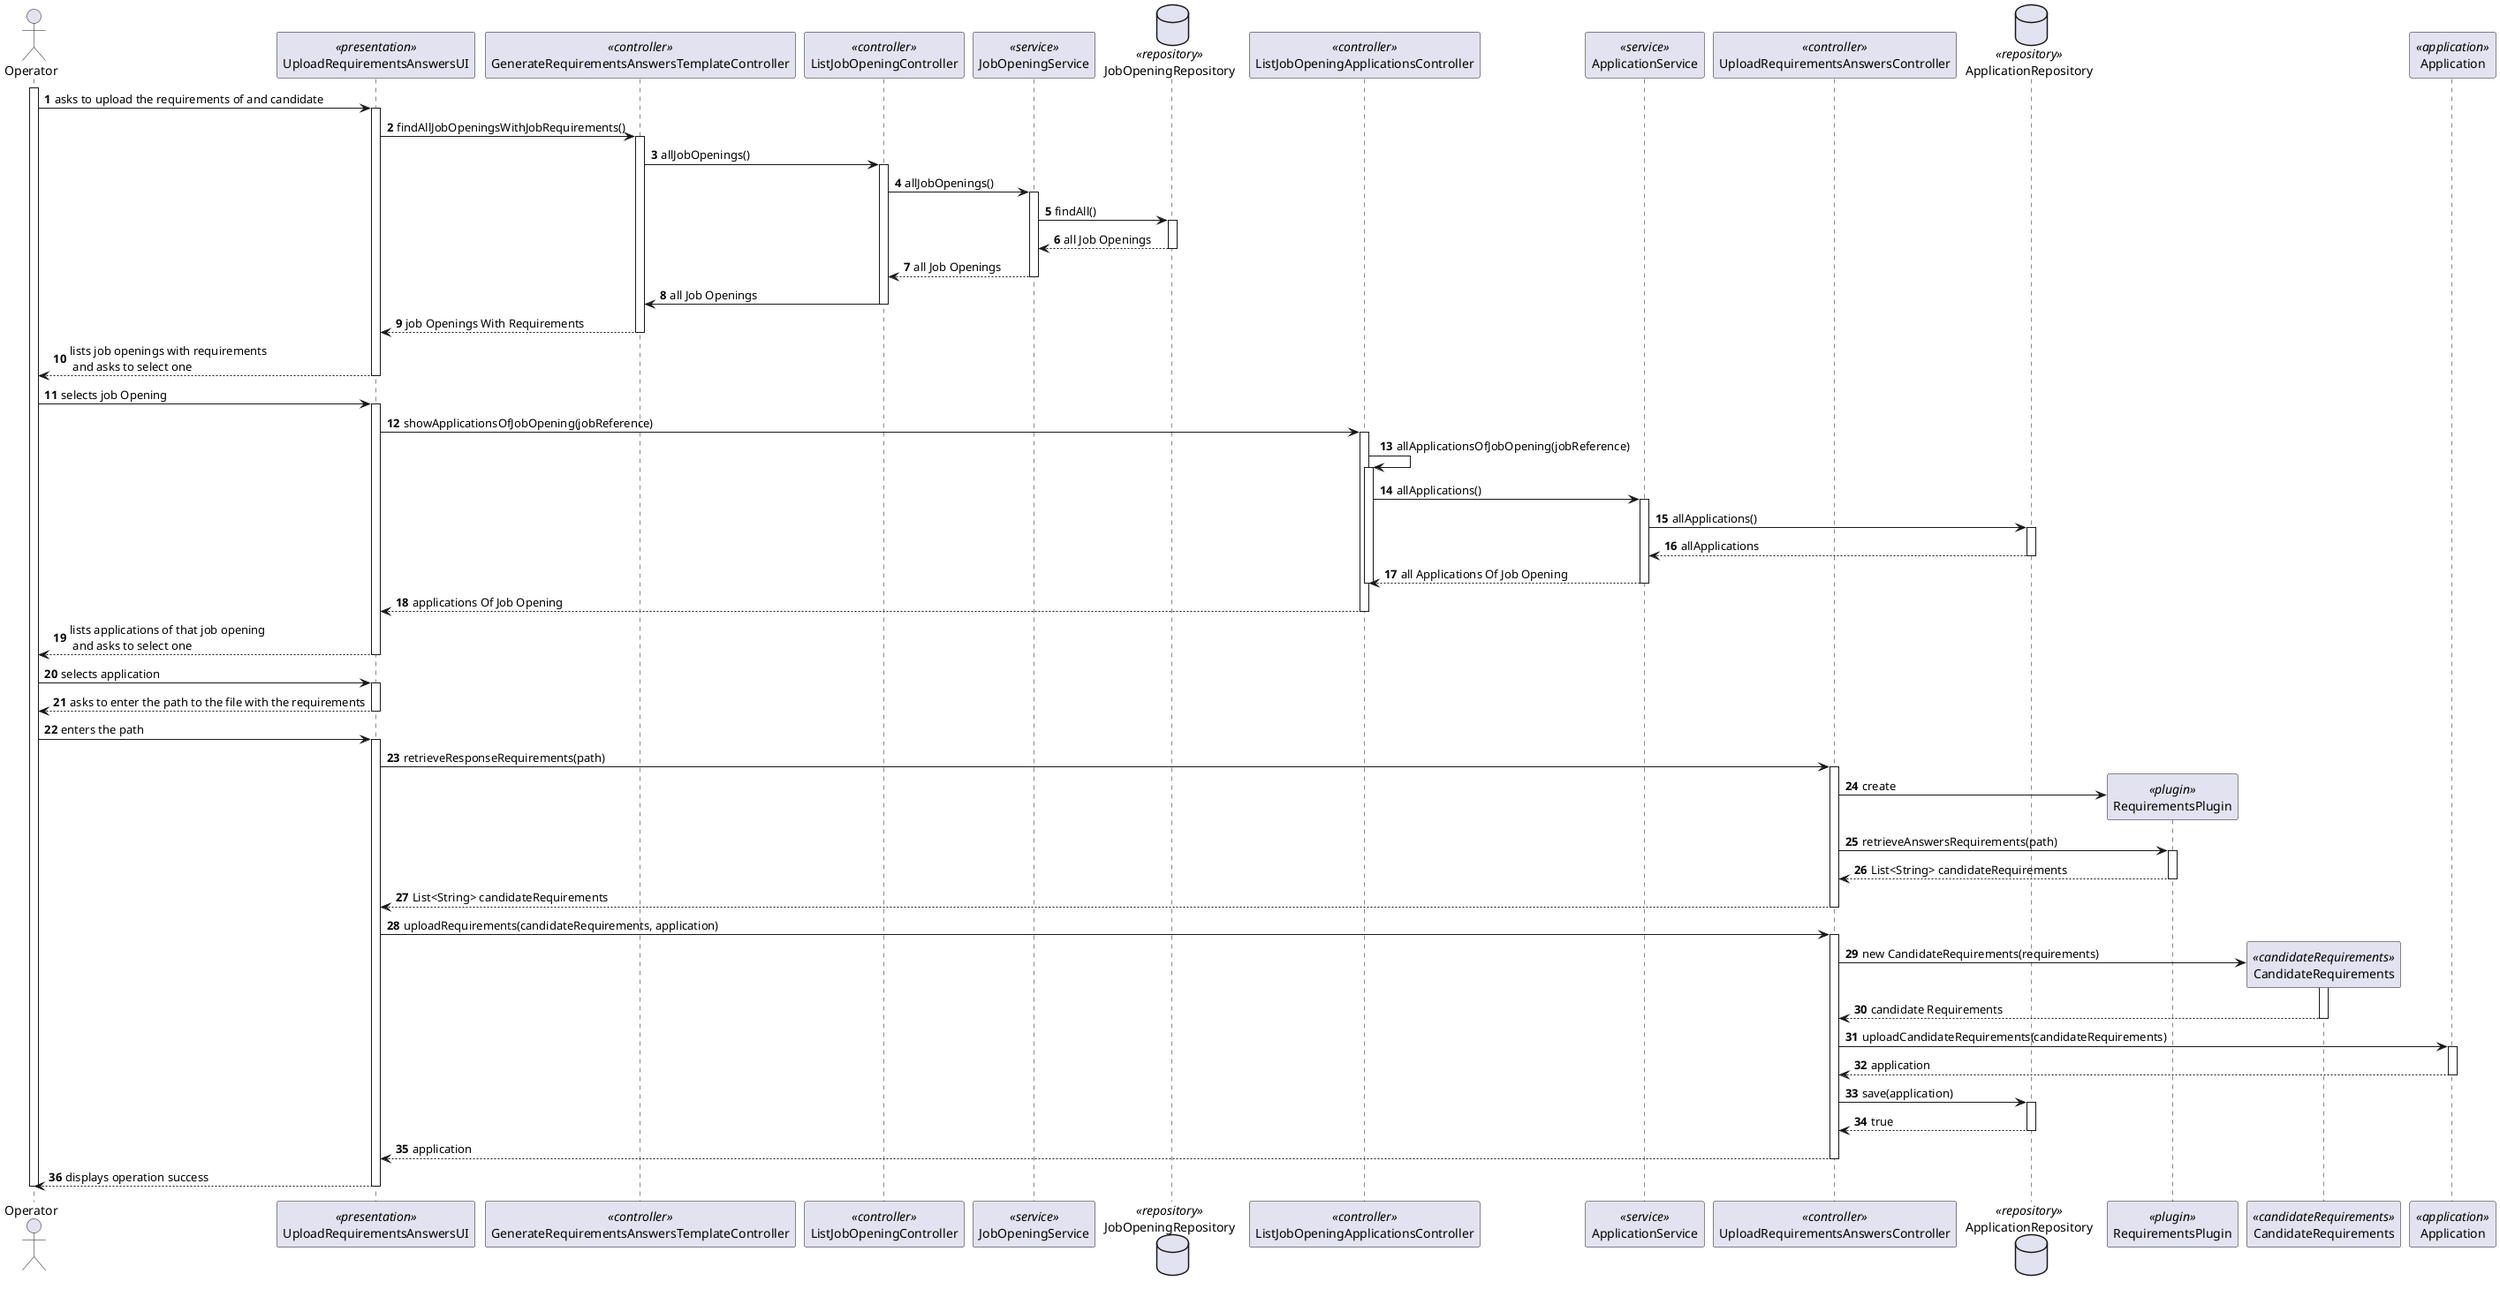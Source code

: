 @startuml
autonumber

actor Operator

participant UploadRequirementsAnswersUI <<presentation>>
participant GenerateRequirementsAnswersTemplateController <<controller>>
participant ListJobOpeningController <<controller>>
participant JobOpeningService <<service>>
database    JobOpeningRepository <<repository>>
participant ListJobOpeningApplicationsController <<controller>>
participant ApplicationService <<service>>
participant UploadRequirementsAnswersController <<controller>>
database ApplicationRepository <<repository>>
participant RequirementsPlugin <<plugin>>
participant CandidateRequirements <<candidateRequirements>>

participant Application <<application>>


activate Operator

    Operator -> UploadRequirementsAnswersUI : asks to upload the requirements of and candidate
    activate UploadRequirementsAnswersUI

        UploadRequirementsAnswersUI -> GenerateRequirementsAnswersTemplateController : findAllJobOpeningsWithJobRequirements()
        activate GenerateRequirementsAnswersTemplateController

            GenerateRequirementsAnswersTemplateController -> ListJobOpeningController : allJobOpenings()
            activate ListJobOpeningController

                ListJobOpeningController -> JobOpeningService : allJobOpenings()
                activate JobOpeningService

                    JobOpeningService -> JobOpeningRepository : findAll()
                    activate JobOpeningRepository

                        JobOpeningRepository --> JobOpeningService : all Job Openings
                    deactivate JobOpeningRepository

                    JobOpeningService --> ListJobOpeningController : all Job Openings
                deactivate JobOpeningService

                ListJobOpeningController -> GenerateRequirementsAnswersTemplateController : all Job Openings
            deactivate ListJobOpeningController

            GenerateRequirementsAnswersTemplateController --> UploadRequirementsAnswersUI : job Openings With Requirements
        deactivate GenerateRequirementsAnswersTemplateController

        UploadRequirementsAnswersUI --> Operator : lists job openings with requirements \n and asks to select one
    deactivate UploadRequirementsAnswersUI

    Operator -> UploadRequirementsAnswersUI : selects job Opening
    activate UploadRequirementsAnswersUI

        UploadRequirementsAnswersUI -> ListJobOpeningApplicationsController : showApplicationsOfJobOpening(jobReference)
        activate ListJobOpeningApplicationsController

            ListJobOpeningApplicationsController -> ListJobOpeningApplicationsController : allApplicationsOfJobOpening(jobReference)
            activate ListJobOpeningApplicationsController

                ListJobOpeningApplicationsController -> ApplicationService : allApplications()
                activate ApplicationService

                    ApplicationService -> ApplicationRepository : allApplications()
                    activate ApplicationRepository

                        ApplicationRepository --> ApplicationService : allApplications
                    deactivate ApplicationRepository

                    ApplicationService --> ListJobOpeningApplicationsController : all Applications Of Job Opening
                deactivate ApplicationService
            deactivate ListJobOpeningApplicationsController

            ListJobOpeningApplicationsController --> UploadRequirementsAnswersUI : applications Of Job Opening
        deactivate ListJobOpeningApplicationsController

        UploadRequirementsAnswersUI --> Operator : lists applications of that job opening \n and asks to select one
    deactivate UploadRequirementsAnswersUI

    Operator -> UploadRequirementsAnswersUI : selects application
    activate UploadRequirementsAnswersUI

        UploadRequirementsAnswersUI --> Operator : asks to enter the path to the file with the requirements
    deactivate UploadRequirementsAnswersUI

    Operator -> UploadRequirementsAnswersUI : enters the path
    activate UploadRequirementsAnswersUI

        UploadRequirementsAnswersUI -> UploadRequirementsAnswersController : retrieveResponseRequirements(path)
        activate UploadRequirementsAnswersController

            UploadRequirementsAnswersController -> RequirementsPlugin** : create
            UploadRequirementsAnswersController -> RequirementsPlugin : retrieveAnswersRequirements(path)
            activate RequirementsPlugin

                RequirementsPlugin --> UploadRequirementsAnswersController : List<String> candidateRequirements
            deactivate RequirementsPlugin

            UploadRequirementsAnswersController --> UploadRequirementsAnswersUI : List<String> candidateRequirements
        deactivate UploadRequirementsAnswersController

        UploadRequirementsAnswersUI -> UploadRequirementsAnswersController : uploadRequirements(candidateRequirements, application)
        activate UploadRequirementsAnswersController

            UploadRequirementsAnswersController -> CandidateRequirements** : new CandidateRequirements(requirements)
            activate CandidateRequirements

                CandidateRequirements --> UploadRequirementsAnswersController : candidate Requirements
            deactivate CandidateRequirements

            UploadRequirementsAnswersController -> Application : uploadCandidateRequirements(candidateRequirements)
            activate Application

                Application --> UploadRequirementsAnswersController : application
            deactivate Application

            UploadRequirementsAnswersController -> ApplicationRepository : save(application)
            activate ApplicationRepository

                ApplicationRepository --> UploadRequirementsAnswersController : true
            deactivate ApplicationRepository

            UploadRequirementsAnswersController --> UploadRequirementsAnswersUI : application
        deactivate UploadRequirementsAnswersController

        UploadRequirementsAnswersUI --> Operator : displays operation success
    deactivate UploadRequirementsAnswersUI

deactivate Operator

@enduml